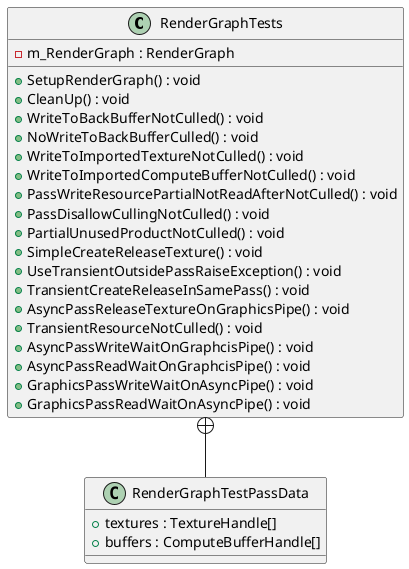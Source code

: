 @startuml
class RenderGraphTests {
    - m_RenderGraph : RenderGraph
    + SetupRenderGraph() : void
    + CleanUp() : void
    + WriteToBackBufferNotCulled() : void
    + NoWriteToBackBufferCulled() : void
    + WriteToImportedTextureNotCulled() : void
    + WriteToImportedComputeBufferNotCulled() : void
    + PassWriteResourcePartialNotReadAfterNotCulled() : void
    + PassDisallowCullingNotCulled() : void
    + PartialUnusedProductNotCulled() : void
    + SimpleCreateReleaseTexture() : void
    + UseTransientOutsidePassRaiseException() : void
    + TransientCreateReleaseInSamePass() : void
    + AsyncPassReleaseTextureOnGraphicsPipe() : void
    + TransientResourceNotCulled() : void
    + AsyncPassWriteWaitOnGraphcisPipe() : void
    + AsyncPassReadWaitOnGraphcisPipe() : void
    + GraphicsPassWriteWaitOnAsyncPipe() : void
    + GraphicsPassReadWaitOnAsyncPipe() : void
}
class RenderGraphTestPassData {
    + textures : TextureHandle[]
    + buffers : ComputeBufferHandle[]
}
RenderGraphTests +-- RenderGraphTestPassData
@enduml
